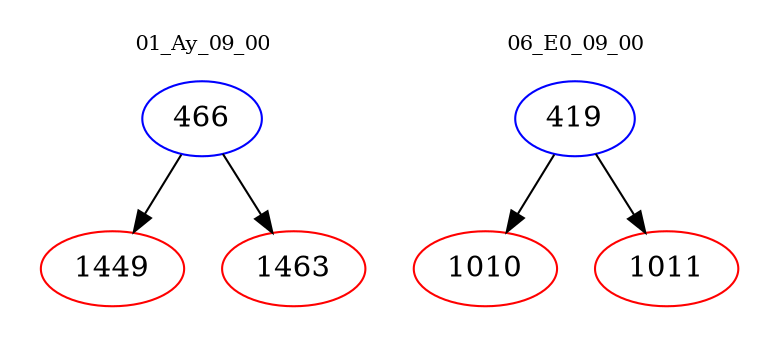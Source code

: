 digraph{
subgraph cluster_0 {
color = white
label = "01_Ay_09_00";
fontsize=10;
T0_466 [label="466", color="blue"]
T0_466 -> T0_1449 [color="black"]
T0_1449 [label="1449", color="red"]
T0_466 -> T0_1463 [color="black"]
T0_1463 [label="1463", color="red"]
}
subgraph cluster_1 {
color = white
label = "06_E0_09_00";
fontsize=10;
T1_419 [label="419", color="blue"]
T1_419 -> T1_1010 [color="black"]
T1_1010 [label="1010", color="red"]
T1_419 -> T1_1011 [color="black"]
T1_1011 [label="1011", color="red"]
}
}
